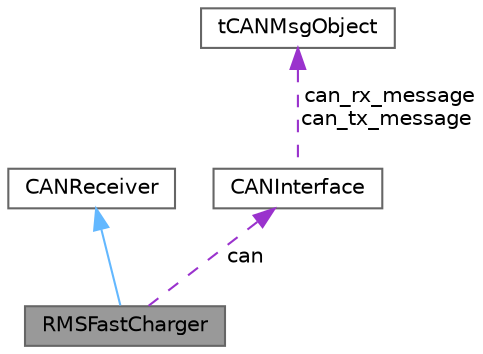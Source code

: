 digraph "RMSFastCharger"
{
 // LATEX_PDF_SIZE
  bgcolor="transparent";
  edge [fontname=Helvetica,fontsize=10,labelfontname=Helvetica,labelfontsize=10];
  node [fontname=Helvetica,fontsize=10,shape=box,height=0.2,width=0.4];
  Node1 [label="RMSFastCharger",height=0.2,width=0.4,color="gray40", fillcolor="grey60", style="filled", fontcolor="black",tooltip=" "];
  Node2 -> Node1 [dir="back",color="steelblue1",style="solid"];
  Node2 [label="CANReceiver",height=0.2,width=0.4,color="gray40", fillcolor="white", style="filled",URL="$class_c_a_n_receiver.html",tooltip=" "];
  Node3 -> Node1 [dir="back",color="darkorchid3",style="dashed",label=" can" ];
  Node3 [label="CANInterface",height=0.2,width=0.4,color="gray40", fillcolor="white", style="filled",URL="$class_c_a_n_interface.html",tooltip=" "];
  Node4 -> Node3 [dir="back",color="darkorchid3",style="dashed",label=" can_rx_message\ncan_tx_message" ];
  Node4 [label="tCANMsgObject",height=0.2,width=0.4,color="gray40", fillcolor="white", style="filled",URL="$structt_c_a_n_msg_object.html",tooltip=" "];
}

